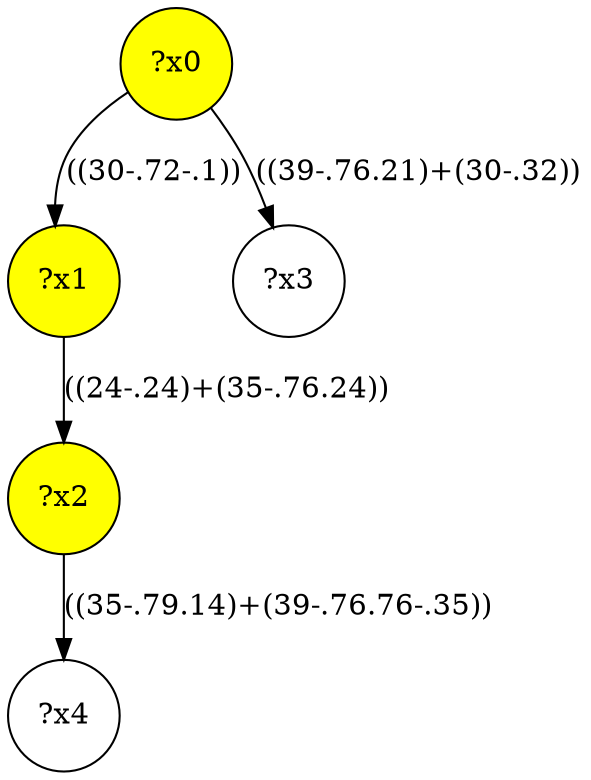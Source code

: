 digraph g {
	x1 [fillcolor="yellow", style="filled," shape=circle, label="?x1"];
	x2 [fillcolor="yellow", style="filled," shape=circle, label="?x2"];
	x0 [fillcolor="yellow", style="filled," shape=circle, label="?x0"];
	x0 -> x1 [label="((30-.72-.1))"];
	x1 -> x2 [label="((24-.24)+(35-.76.24))"];
	x3 [shape=circle, label="?x3"];
	x0 -> x3 [label="((39-.76.21)+(30-.32))"];
	x4 [shape=circle, label="?x4"];
	x2 -> x4 [label="((35-.79.14)+(39-.76.76-.35))"];
}
